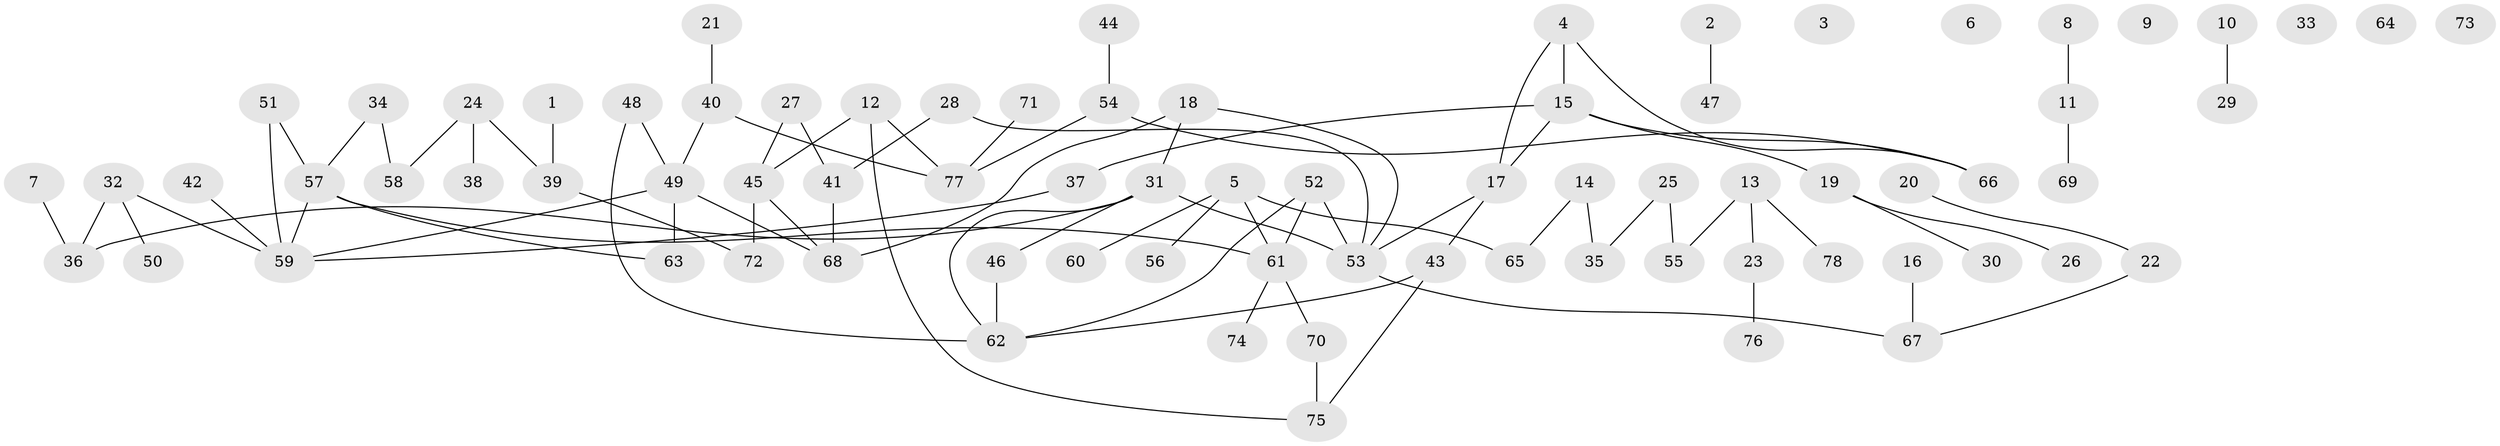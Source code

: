 // coarse degree distribution, {2: 0.2391304347826087, 1: 0.21739130434782608, 0: 0.17391304347826086, 4: 0.10869565217391304, 6: 0.021739130434782608, 3: 0.15217391304347827, 10: 0.021739130434782608, 5: 0.06521739130434782}
// Generated by graph-tools (version 1.1) at 2025/16/03/04/25 18:16:27]
// undirected, 78 vertices, 87 edges
graph export_dot {
graph [start="1"]
  node [color=gray90,style=filled];
  1;
  2;
  3;
  4;
  5;
  6;
  7;
  8;
  9;
  10;
  11;
  12;
  13;
  14;
  15;
  16;
  17;
  18;
  19;
  20;
  21;
  22;
  23;
  24;
  25;
  26;
  27;
  28;
  29;
  30;
  31;
  32;
  33;
  34;
  35;
  36;
  37;
  38;
  39;
  40;
  41;
  42;
  43;
  44;
  45;
  46;
  47;
  48;
  49;
  50;
  51;
  52;
  53;
  54;
  55;
  56;
  57;
  58;
  59;
  60;
  61;
  62;
  63;
  64;
  65;
  66;
  67;
  68;
  69;
  70;
  71;
  72;
  73;
  74;
  75;
  76;
  77;
  78;
  1 -- 39;
  2 -- 47;
  4 -- 15;
  4 -- 17;
  4 -- 66;
  5 -- 56;
  5 -- 60;
  5 -- 61;
  5 -- 65;
  7 -- 36;
  8 -- 11;
  10 -- 29;
  11 -- 69;
  12 -- 45;
  12 -- 75;
  12 -- 77;
  13 -- 23;
  13 -- 55;
  13 -- 78;
  14 -- 35;
  14 -- 65;
  15 -- 17;
  15 -- 19;
  15 -- 37;
  15 -- 66;
  16 -- 67;
  17 -- 43;
  17 -- 53;
  18 -- 31;
  18 -- 53;
  18 -- 68;
  19 -- 26;
  19 -- 30;
  20 -- 22;
  21 -- 40;
  22 -- 67;
  23 -- 76;
  24 -- 38;
  24 -- 39;
  24 -- 58;
  25 -- 35;
  25 -- 55;
  27 -- 41;
  27 -- 45;
  28 -- 41;
  28 -- 53;
  31 -- 36;
  31 -- 46;
  31 -- 53;
  31 -- 62;
  32 -- 36;
  32 -- 50;
  32 -- 59;
  34 -- 57;
  34 -- 58;
  37 -- 59;
  39 -- 72;
  40 -- 49;
  40 -- 77;
  41 -- 68;
  42 -- 59;
  43 -- 62;
  43 -- 75;
  44 -- 54;
  45 -- 68;
  45 -- 72;
  46 -- 62;
  48 -- 49;
  48 -- 62;
  49 -- 59;
  49 -- 63;
  49 -- 68;
  51 -- 57;
  51 -- 59;
  52 -- 53;
  52 -- 61;
  52 -- 62;
  53 -- 67;
  54 -- 66;
  54 -- 77;
  57 -- 59;
  57 -- 61;
  57 -- 63;
  61 -- 70;
  61 -- 74;
  70 -- 75;
  71 -- 77;
}
